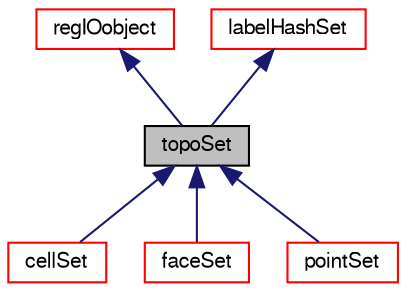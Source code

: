 digraph "topoSet"
{
  bgcolor="transparent";
  edge [fontname="FreeSans",fontsize="10",labelfontname="FreeSans",labelfontsize="10"];
  node [fontname="FreeSans",fontsize="10",shape=record];
  Node0 [label="topoSet",height=0.2,width=0.4,color="black", fillcolor="grey75", style="filled", fontcolor="black"];
  Node1 -> Node0 [dir="back",color="midnightblue",fontsize="10",style="solid",fontname="FreeSans"];
  Node1 [label="regIOobject",height=0.2,width=0.4,color="red",URL="$a26334.html",tooltip="regIOobject is an abstract class derived from IOobject to handle automatic object registration with t..."];
  Node3 -> Node0 [dir="back",color="midnightblue",fontsize="10",style="solid",fontname="FreeSans"];
  Node3 [label="labelHashSet",height=0.2,width=0.4,color="red",URL="$a25690.html"];
  Node0 -> Node9 [dir="back",color="midnightblue",fontsize="10",style="solid",fontname="FreeSans"];
  Node9 [label="cellSet",height=0.2,width=0.4,color="red",URL="$a25438.html",tooltip="A collection of cell labels. "];
  Node0 -> Node11 [dir="back",color="midnightblue",fontsize="10",style="solid",fontname="FreeSans"];
  Node11 [label="faceSet",height=0.2,width=0.4,color="red",URL="$a25446.html",tooltip="A list of face labels. "];
  Node0 -> Node13 [dir="back",color="midnightblue",fontsize="10",style="solid",fontname="FreeSans"];
  Node13 [label="pointSet",height=0.2,width=0.4,color="red",URL="$a25454.html",tooltip="A set of point labels. "];
}
